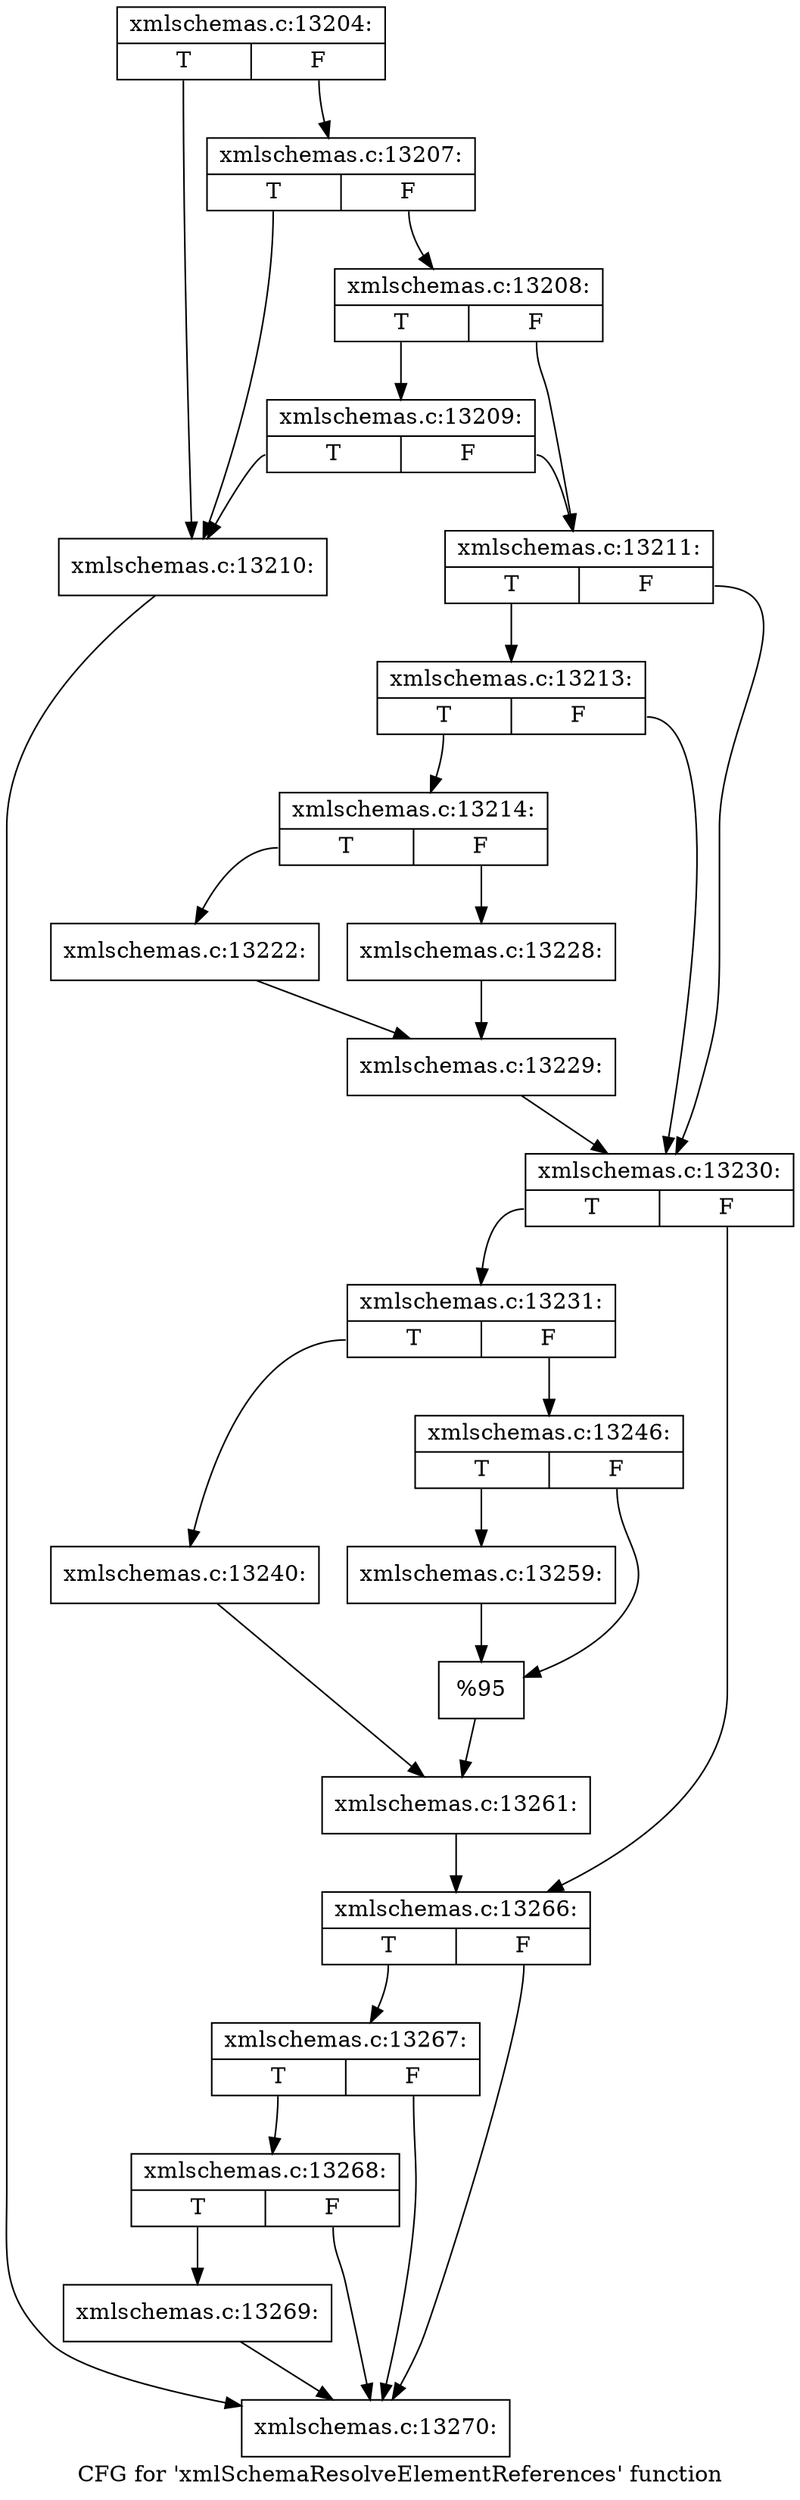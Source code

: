 digraph "CFG for 'xmlSchemaResolveElementReferences' function" {
	label="CFG for 'xmlSchemaResolveElementReferences' function";

	Node0x5051cd0 [shape=record,label="{xmlschemas.c:13204:|{<s0>T|<s1>F}}"];
	Node0x5051cd0:s0 -> Node0x5052090;
	Node0x5051cd0:s1 -> Node0x50521b0;
	Node0x50521b0 [shape=record,label="{xmlschemas.c:13207:|{<s0>T|<s1>F}}"];
	Node0x50521b0:s0 -> Node0x5052090;
	Node0x50521b0:s1 -> Node0x5052130;
	Node0x5052130 [shape=record,label="{xmlschemas.c:13208:|{<s0>T|<s1>F}}"];
	Node0x5052130:s0 -> Node0x5065620;
	Node0x5052130:s1 -> Node0x50520e0;
	Node0x5065620 [shape=record,label="{xmlschemas.c:13209:|{<s0>T|<s1>F}}"];
	Node0x5065620:s0 -> Node0x5052090;
	Node0x5065620:s1 -> Node0x50520e0;
	Node0x5052090 [shape=record,label="{xmlschemas.c:13210:}"];
	Node0x5052090 -> Node0x506bbc0;
	Node0x50520e0 [shape=record,label="{xmlschemas.c:13211:|{<s0>T|<s1>F}}"];
	Node0x50520e0:s0 -> Node0x5066110;
	Node0x50520e0:s1 -> Node0x50660c0;
	Node0x5066110 [shape=record,label="{xmlschemas.c:13213:|{<s0>T|<s1>F}}"];
	Node0x5066110:s0 -> Node0x5066070;
	Node0x5066110:s1 -> Node0x50660c0;
	Node0x5066070 [shape=record,label="{xmlschemas.c:13214:|{<s0>T|<s1>F}}"];
	Node0x5066070:s0 -> Node0x50674e0;
	Node0x5066070:s1 -> Node0x5067c60;
	Node0x50674e0 [shape=record,label="{xmlschemas.c:13222:}"];
	Node0x50674e0 -> Node0x5067810;
	Node0x5067c60 [shape=record,label="{xmlschemas.c:13228:}"];
	Node0x5067c60 -> Node0x5067810;
	Node0x5067810 [shape=record,label="{xmlschemas.c:13229:}"];
	Node0x5067810 -> Node0x50660c0;
	Node0x50660c0 [shape=record,label="{xmlschemas.c:13230:|{<s0>T|<s1>F}}"];
	Node0x50660c0:s0 -> Node0x50685d0;
	Node0x50660c0:s1 -> Node0x5069040;
	Node0x50685d0 [shape=record,label="{xmlschemas.c:13231:|{<s0>T|<s1>F}}"];
	Node0x50685d0:s0 -> Node0x5068290;
	Node0x50685d0:s1 -> Node0x5069e60;
	Node0x5068290 [shape=record,label="{xmlschemas.c:13240:}"];
	Node0x5068290 -> Node0x5069bf0;
	Node0x5069e60 [shape=record,label="{xmlschemas.c:13246:|{<s0>T|<s1>F}}"];
	Node0x5069e60:s0 -> Node0x506b100;
	Node0x5069e60:s1 -> Node0x506b150;
	Node0x506b100 [shape=record,label="{xmlschemas.c:13259:}"];
	Node0x506b100 -> Node0x506b150;
	Node0x506b150 [shape=record,label="{%95}"];
	Node0x506b150 -> Node0x5069bf0;
	Node0x5069bf0 [shape=record,label="{xmlschemas.c:13261:}"];
	Node0x5069bf0 -> Node0x5069040;
	Node0x5069040 [shape=record,label="{xmlschemas.c:13266:|{<s0>T|<s1>F}}"];
	Node0x5069040:s0 -> Node0x506bc90;
	Node0x5069040:s1 -> Node0x506bbc0;
	Node0x506bc90 [shape=record,label="{xmlschemas.c:13267:|{<s0>T|<s1>F}}"];
	Node0x506bc90:s0 -> Node0x506bc10;
	Node0x506bc90:s1 -> Node0x506bbc0;
	Node0x506bc10 [shape=record,label="{xmlschemas.c:13268:|{<s0>T|<s1>F}}"];
	Node0x506bc10:s0 -> Node0x506bb70;
	Node0x506bc10:s1 -> Node0x506bbc0;
	Node0x506bb70 [shape=record,label="{xmlschemas.c:13269:}"];
	Node0x506bb70 -> Node0x506bbc0;
	Node0x506bbc0 [shape=record,label="{xmlschemas.c:13270:}"];
}
